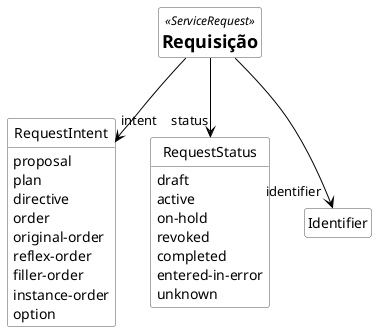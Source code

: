 @startuml conta

hide circle
hide methods
hide empty members

skinparam class {
    BackgroundColor White
    ArrowColor Black
    BorderColor #505050
}

class RequestIntent {
    proposal
    plan
    directive
    order
    original-order
    reflex-order
    filler-order
    instance-order
    option
}

class RequestStatus {
    draft
    active
    on-hold
    revoked
    completed
    entered-in-error
    unknown
}

class Identifier {}

class "=Requisição" as Requisicao <<ServiceRequest>> {}

Requisicao --> "status" RequestStatus
Requisicao --> "intent" RequestIntent
Requisicao --> "identifier" Identifier

@enduml